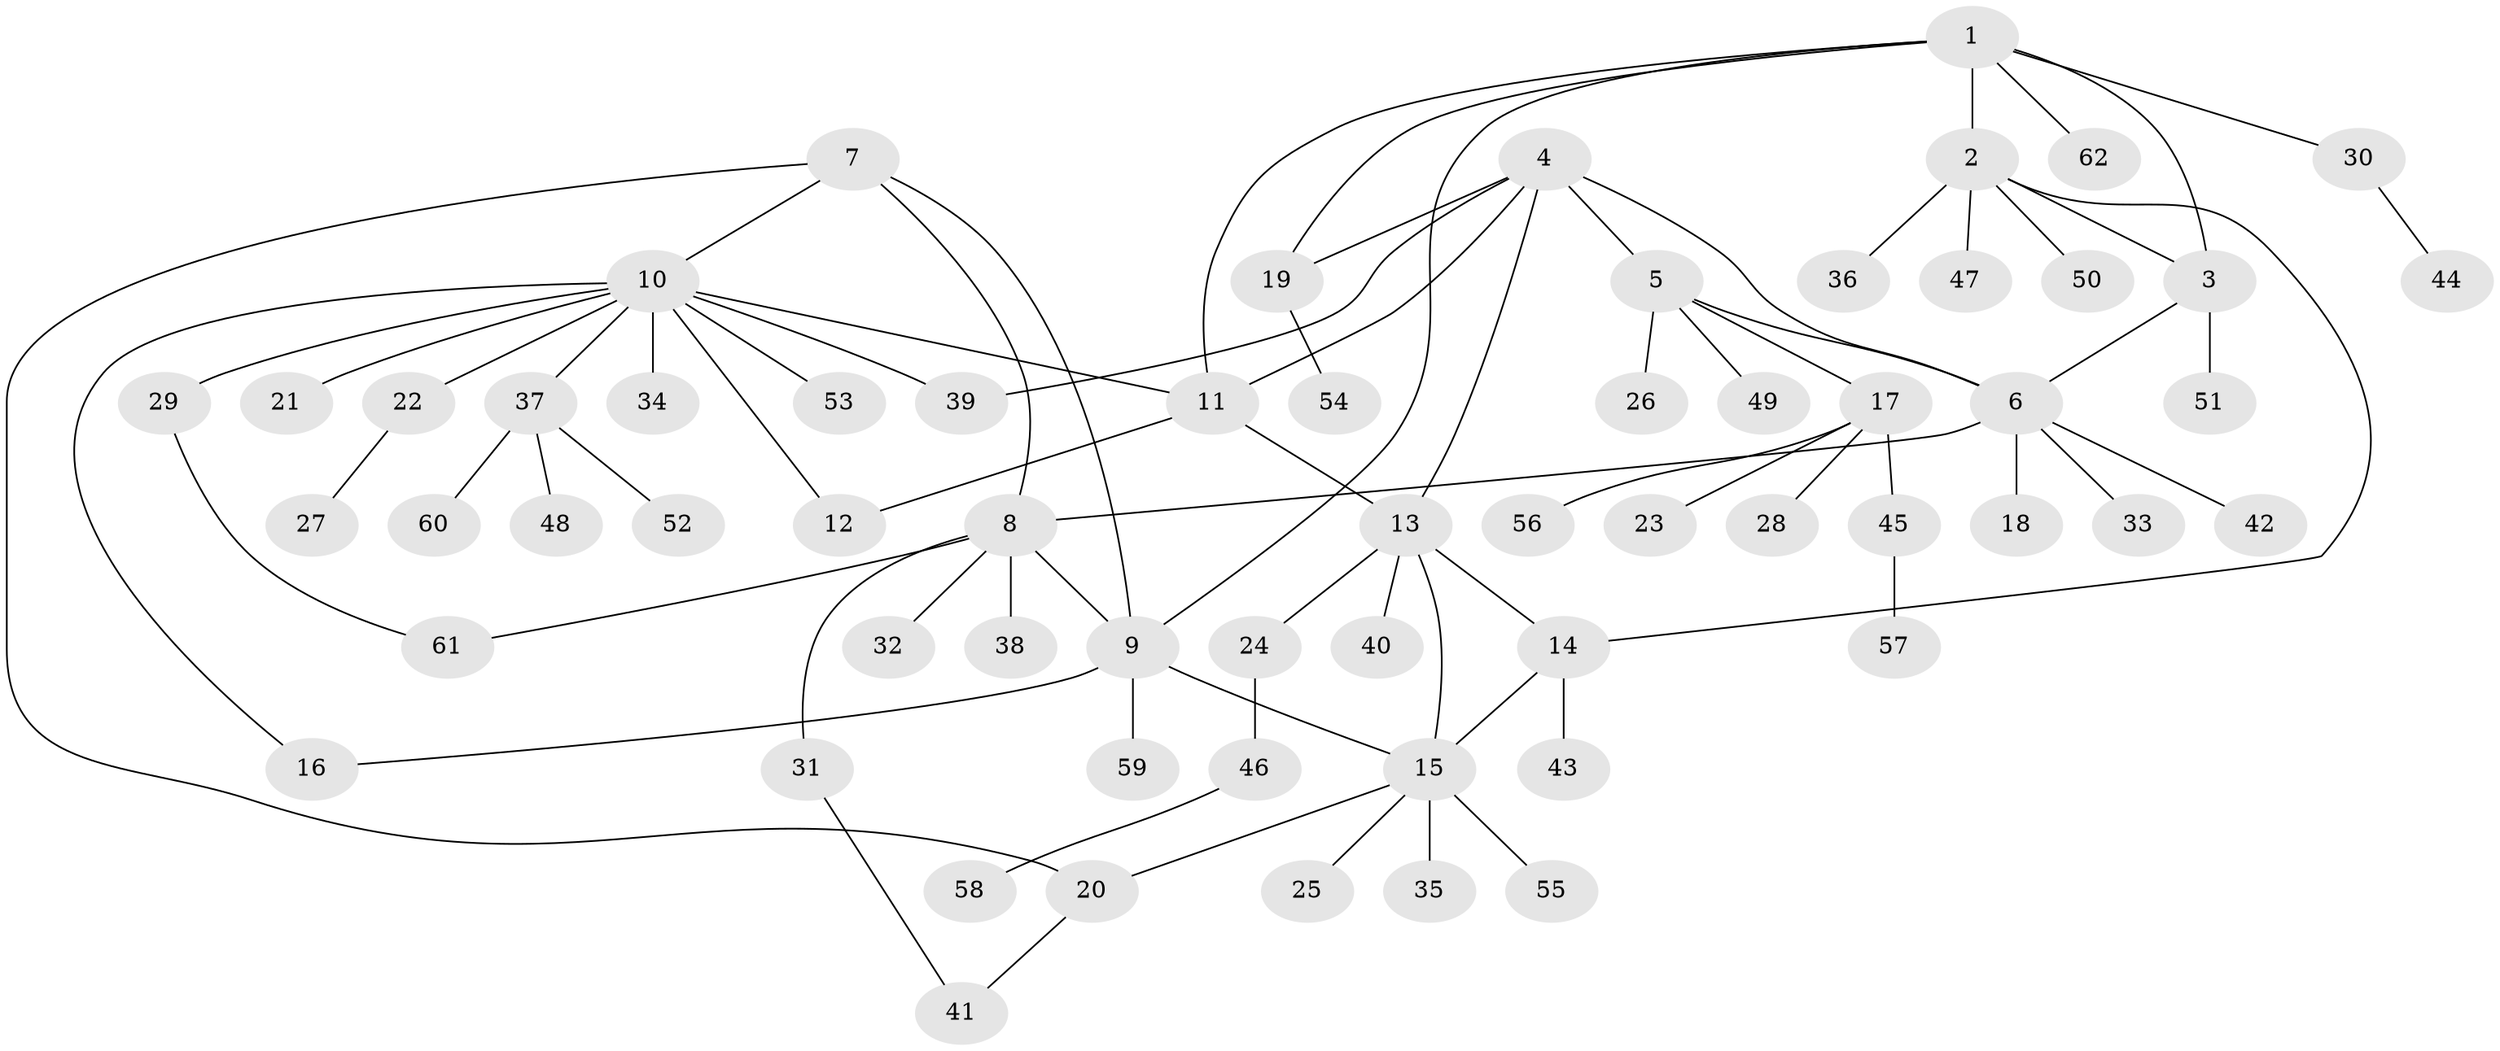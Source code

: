 // coarse degree distribution, {7: 0.06521739130434782, 8: 0.021739130434782608, 9: 0.021739130434782608, 5: 0.043478260869565216, 4: 0.06521739130434782, 10: 0.021739130434782608, 6: 0.043478260869565216, 2: 0.06521739130434782, 1: 0.6086956521739131, 3: 0.043478260869565216}
// Generated by graph-tools (version 1.1) at 2025/42/03/06/25 10:42:13]
// undirected, 62 vertices, 78 edges
graph export_dot {
graph [start="1"]
  node [color=gray90,style=filled];
  1;
  2;
  3;
  4;
  5;
  6;
  7;
  8;
  9;
  10;
  11;
  12;
  13;
  14;
  15;
  16;
  17;
  18;
  19;
  20;
  21;
  22;
  23;
  24;
  25;
  26;
  27;
  28;
  29;
  30;
  31;
  32;
  33;
  34;
  35;
  36;
  37;
  38;
  39;
  40;
  41;
  42;
  43;
  44;
  45;
  46;
  47;
  48;
  49;
  50;
  51;
  52;
  53;
  54;
  55;
  56;
  57;
  58;
  59;
  60;
  61;
  62;
  1 -- 2;
  1 -- 3;
  1 -- 9;
  1 -- 11;
  1 -- 19;
  1 -- 30;
  1 -- 62;
  2 -- 3;
  2 -- 14;
  2 -- 36;
  2 -- 47;
  2 -- 50;
  3 -- 6;
  3 -- 51;
  4 -- 5;
  4 -- 6;
  4 -- 11;
  4 -- 13;
  4 -- 19;
  4 -- 39;
  5 -- 6;
  5 -- 17;
  5 -- 26;
  5 -- 49;
  6 -- 8;
  6 -- 18;
  6 -- 33;
  6 -- 42;
  7 -- 8;
  7 -- 9;
  7 -- 10;
  7 -- 20;
  8 -- 9;
  8 -- 31;
  8 -- 32;
  8 -- 38;
  8 -- 61;
  9 -- 15;
  9 -- 16;
  9 -- 59;
  10 -- 11;
  10 -- 12;
  10 -- 16;
  10 -- 21;
  10 -- 22;
  10 -- 29;
  10 -- 34;
  10 -- 37;
  10 -- 39;
  10 -- 53;
  11 -- 12;
  11 -- 13;
  13 -- 14;
  13 -- 15;
  13 -- 24;
  13 -- 40;
  14 -- 15;
  14 -- 43;
  15 -- 20;
  15 -- 25;
  15 -- 35;
  15 -- 55;
  17 -- 23;
  17 -- 28;
  17 -- 45;
  17 -- 56;
  19 -- 54;
  20 -- 41;
  22 -- 27;
  24 -- 46;
  29 -- 61;
  30 -- 44;
  31 -- 41;
  37 -- 48;
  37 -- 52;
  37 -- 60;
  45 -- 57;
  46 -- 58;
}
